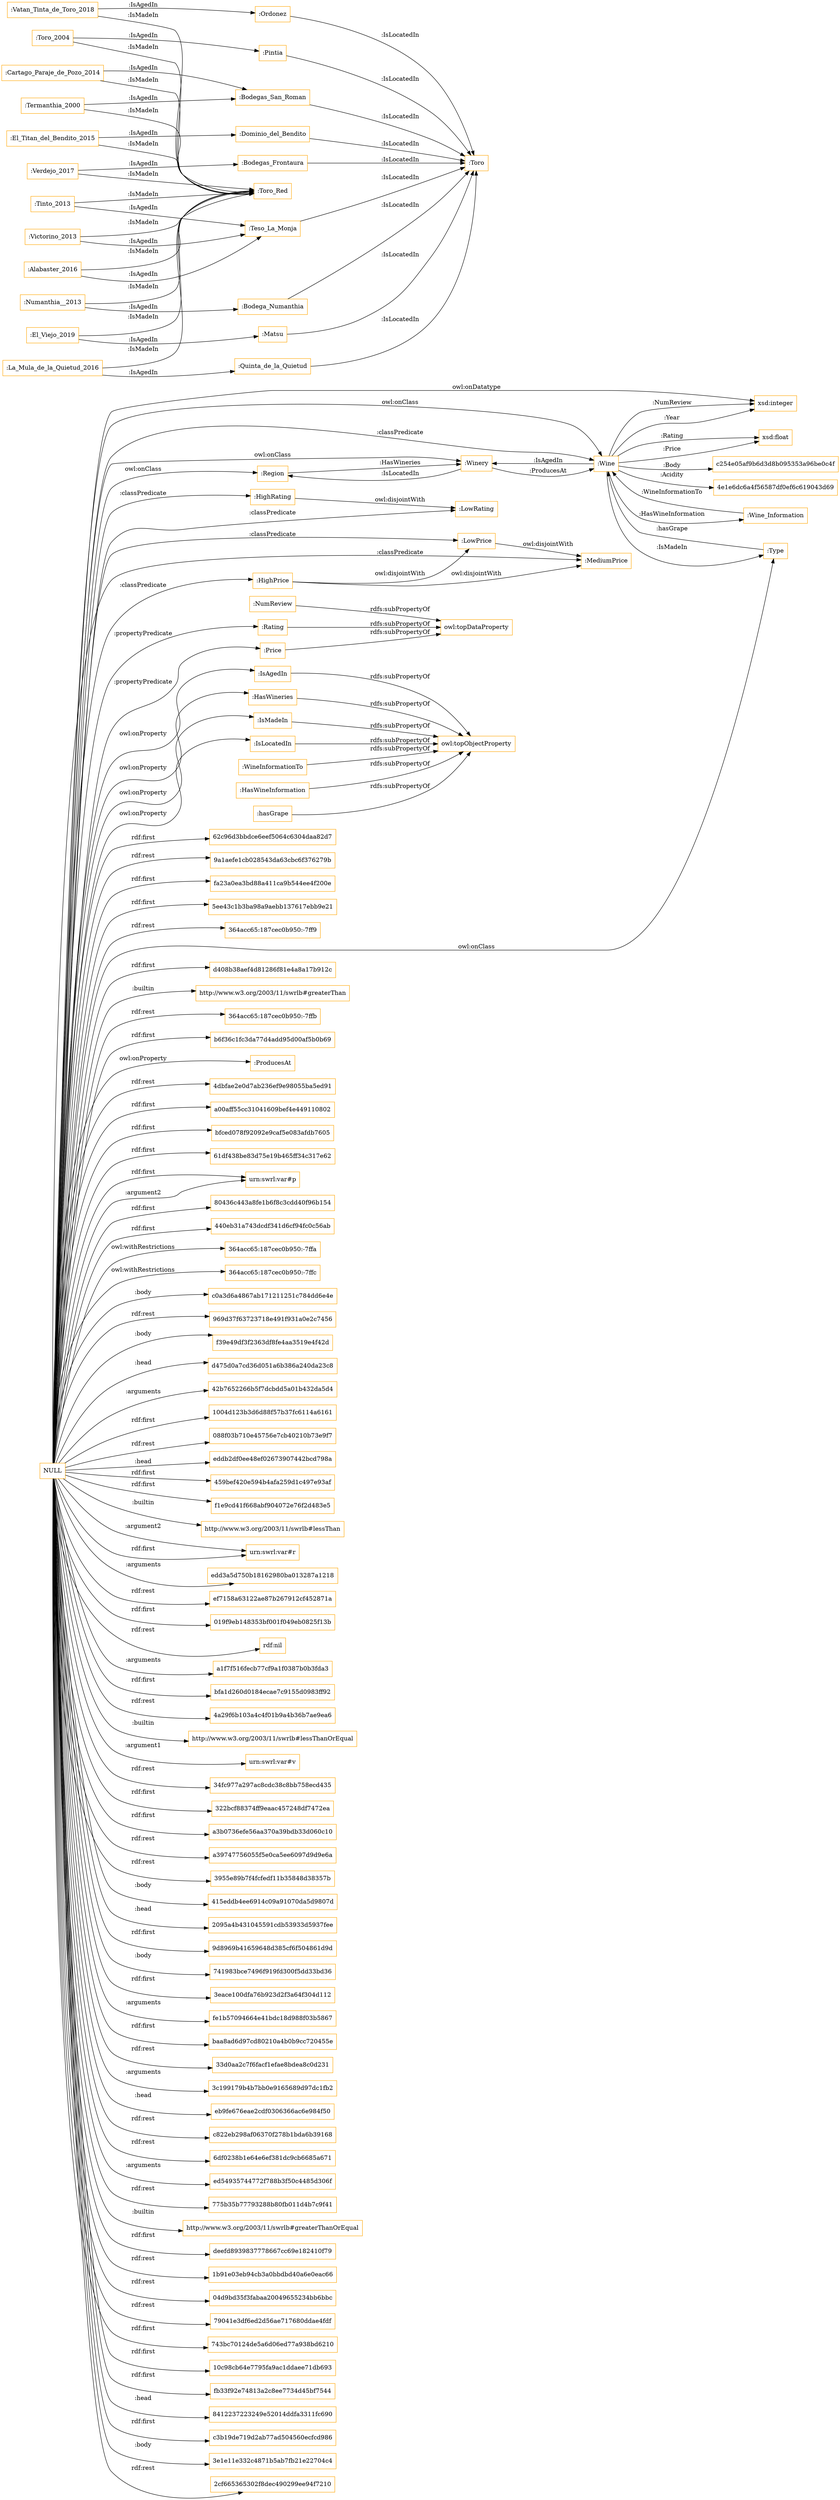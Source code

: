 digraph ar2dtool_diagram { 
rankdir=LR;
size="1501"
node [shape = rectangle, color="orange"]; ":Region" ":HighRating" ":LowRating" ":Wine_Information" ":Type" ":Wine" ":MediumPrice" ":Winery" ":LowPrice" ":HighPrice" ":Toro" ; /*classes style*/
	":Vatan_Tinta_de_Toro_2018" -> ":Ordonez" [ label = ":IsAgedIn" ];
	":Vatan_Tinta_de_Toro_2018" -> ":Toro_Red" [ label = ":IsMadeIn" ];
	":HasWineInformation" -> "owl:topObjectProperty" [ label = "rdfs:subPropertyOf" ];
	":Toro_2004" -> ":Pintia" [ label = ":IsAgedIn" ];
	":Toro_2004" -> ":Toro_Red" [ label = ":IsMadeIn" ];
	":Bodegas_San_Roman" -> ":Toro" [ label = ":IsLocatedIn" ];
	":El_Titan_del_Bendito_2015" -> ":Toro_Red" [ label = ":IsMadeIn" ];
	":El_Titan_del_Bendito_2015" -> ":Dominio_del_Bendito" [ label = ":IsAgedIn" ];
	":hasGrape" -> "owl:topObjectProperty" [ label = "rdfs:subPropertyOf" ];
	":Bodegas_Frontaura" -> ":Toro" [ label = ":IsLocatedIn" ];
	":Teso_La_Monja" -> ":Toro" [ label = ":IsLocatedIn" ];
	":Tinto_2013" -> ":Toro_Red" [ label = ":IsMadeIn" ];
	":Tinto_2013" -> ":Teso_La_Monja" [ label = ":IsAgedIn" ];
	":Bodega_Numanthia" -> ":Toro" [ label = ":IsLocatedIn" ];
	":LowPrice" -> ":MediumPrice" [ label = "owl:disjointWith" ];
	":Price" -> "owl:topDataProperty" [ label = "rdfs:subPropertyOf" ];
	":Pintia" -> ":Toro" [ label = ":IsLocatedIn" ];
	":NumReview" -> "owl:topDataProperty" [ label = "rdfs:subPropertyOf" ];
	":Matsu" -> ":Toro" [ label = ":IsLocatedIn" ];
	":HighPrice" -> ":MediumPrice" [ label = "owl:disjointWith" ];
	":HighPrice" -> ":LowPrice" [ label = "owl:disjointWith" ];
	":Victorino_2013" -> ":Teso_La_Monja" [ label = ":IsAgedIn" ];
	":Victorino_2013" -> ":Toro_Red" [ label = ":IsMadeIn" ];
	":Cartago_Paraje_de_Pozo_2014" -> ":Toro_Red" [ label = ":IsMadeIn" ];
	":Cartago_Paraje_de_Pozo_2014" -> ":Bodegas_San_Roman" [ label = ":IsAgedIn" ];
	":Dominio_del_Bendito" -> ":Toro" [ label = ":IsLocatedIn" ];
	":IsAgedIn" -> "owl:topObjectProperty" [ label = "rdfs:subPropertyOf" ];
	":Ordonez" -> ":Toro" [ label = ":IsLocatedIn" ];
	"NULL" -> ":Type" [ label = "owl:onClass" ];
	"NULL" -> "62c96d3bbdce6eef5064c6304daa82d7" [ label = "rdf:first" ];
	"NULL" -> "9a1aefe1cb028543da63cbc6f376279b" [ label = "rdf:rest" ];
	"NULL" -> "fa23a0ea3bd88a411ca9b544ee4f200e" [ label = "rdf:first" ];
	"NULL" -> "5ee43c1b3ba98a9aebb137617ebb9e21" [ label = "rdf:first" ];
	"NULL" -> "364acc65:187cec0b950:-7ff9" [ label = "rdf:rest" ];
	"NULL" -> ":LowPrice" [ label = ":classPredicate" ];
	"NULL" -> ":IsAgedIn" [ label = "owl:onProperty" ];
	"NULL" -> "xsd:integer" [ label = "owl:onDatatype" ];
	"NULL" -> "d408b38aef4d81286f81e4a8a17b912c" [ label = "rdf:first" ];
	"NULL" -> "http://www.w3.org/2003/11/swrlb#greaterThan" [ label = ":builtin" ];
	"NULL" -> "364acc65:187cec0b950:-7ffb" [ label = "rdf:rest" ];
	"NULL" -> "b6f36c1fc3da77d4add95d00af5b0b69" [ label = "rdf:first" ];
	"NULL" -> ":ProducesAt" [ label = "owl:onProperty" ];
	"NULL" -> ":Winery" [ label = "owl:onClass" ];
	"NULL" -> "4dbfae2e0d7ab236ef9e98055ba5ed91" [ label = "rdf:rest" ];
	"NULL" -> "a00aff55cc31041609bef4e449110802" [ label = "rdf:first" ];
	"NULL" -> "bfced078f92092e9caf5e083afdb7605" [ label = "rdf:first" ];
	"NULL" -> "61df438be83d75e19b465ff34c317e62" [ label = "rdf:first" ];
	"NULL" -> "urn:swrl:var#p" [ label = "rdf:first" ];
	"NULL" -> "80436c443a8fe1b6f8c3cdd40f96b154" [ label = "rdf:first" ];
	"NULL" -> ":HasWineries" [ label = "owl:onProperty" ];
	"NULL" -> "440eb31a743dcdf341d6cf94fc0c56ab" [ label = "rdf:first" ];
	"NULL" -> "364acc65:187cec0b950:-7ffa" [ label = "owl:withRestrictions" ];
	"NULL" -> "364acc65:187cec0b950:-7ffc" [ label = "owl:withRestrictions" ];
	"NULL" -> "c0a3d6a4867ab171211251c784dd6e4e" [ label = ":body" ];
	"NULL" -> "969d37f63723718e491f931a0e2c7456" [ label = "rdf:rest" ];
	"NULL" -> "f39e49df3f2363df8fe4aa3519e4f42d" [ label = ":body" ];
	"NULL" -> "d475d0a7cd36d051a6b386a240da23c8" [ label = ":head" ];
	"NULL" -> "42b7652266b5f7dcbdd5a01b432da5d4" [ label = ":arguments" ];
	"NULL" -> "1004d123b3d6d88f57b37fc6114a6161" [ label = "rdf:first" ];
	"NULL" -> "088f03b710e45756e7cb40210b73e9f7" [ label = "rdf:rest" ];
	"NULL" -> "eddb2df0ee48ef02673907442bcd798a" [ label = ":head" ];
	"NULL" -> "459bef420e594b4afa259d1c497e93af" [ label = "rdf:first" ];
	"NULL" -> "f1e9cd41f668abf904072e76f2d483e5" [ label = "rdf:first" ];
	"NULL" -> ":Wine" [ label = "owl:onClass" ];
	"NULL" -> "http://www.w3.org/2003/11/swrlb#lessThan" [ label = ":builtin" ];
	"NULL" -> "urn:swrl:var#r" [ label = ":argument2" ];
	"NULL" -> "edd3a5d750b18162980ba013287a1218" [ label = ":arguments" ];
	"NULL" -> ":LowRating" [ label = ":classPredicate" ];
	"NULL" -> "ef7158a63122ae87b267912cf452871a" [ label = "rdf:rest" ];
	"NULL" -> "019f9eb148353bf001f049eb0825f13b" [ label = "rdf:first" ];
	"NULL" -> ":MediumPrice" [ label = ":classPredicate" ];
	"NULL" -> "rdf:nil" [ label = "rdf:rest" ];
	"NULL" -> ":Price" [ label = ":propertyPredicate" ];
	"NULL" -> "a1f7f516fecb77cf9a1f0387b0b3fda3" [ label = ":arguments" ];
	"NULL" -> "bfa1d260d0184ecae7c9155d0983ff92" [ label = "rdf:first" ];
	"NULL" -> "4a29f6b103a4c4f01b9a4b36b7ae9ea6" [ label = "rdf:rest" ];
	"NULL" -> "http://www.w3.org/2003/11/swrlb#lessThanOrEqual" [ label = ":builtin" ];
	"NULL" -> "urn:swrl:var#v" [ label = ":argument1" ];
	"NULL" -> "34fc977a297ac8cdc38c8bb758ecd435" [ label = "rdf:rest" ];
	"NULL" -> "322bcf88374ff9eaac457248df7472ea" [ label = "rdf:first" ];
	"NULL" -> "a3b0736efe56aa370a39bdb33d060c10" [ label = "rdf:first" ];
	"NULL" -> "a39747756055f5e0ca5ee6097d9d9e6a" [ label = "rdf:rest" ];
	"NULL" -> "3955e89b7f4fcfedf11b35848d38357b" [ label = "rdf:rest" ];
	"NULL" -> ":HighPrice" [ label = ":classPredicate" ];
	"NULL" -> "415eddb4ee6914c09a91070da5d9807d" [ label = ":body" ];
	"NULL" -> "2095a4b431045591cdb53933d5937fee" [ label = ":head" ];
	"NULL" -> ":Wine" [ label = ":classPredicate" ];
	"NULL" -> "9d8969b41659648d385cf6f504861d9d" [ label = "rdf:first" ];
	"NULL" -> "741983bce7496f919fd300f5dd33bd36" [ label = ":body" ];
	"NULL" -> "3eace100dfa76b923d2f3a64f304d112" [ label = "rdf:first" ];
	"NULL" -> "fe1b57094664e41bdc18d988f03b5867" [ label = ":arguments" ];
	"NULL" -> "baa8ad6d97cd80210a4b0b9cc720455e" [ label = "rdf:first" ];
	"NULL" -> "33d0aa2c7f6facf1efae8bdea8c0d231" [ label = "rdf:rest" ];
	"NULL" -> "3c199179b4b7bb0e9165689d97dc1fb2" [ label = ":arguments" ];
	"NULL" -> "eb9fe676eae2cdf0306366ac6e984f50" [ label = ":head" ];
	"NULL" -> "c822eb298af06370f278b1bda6b39168" [ label = "rdf:rest" ];
	"NULL" -> "6df0238b1e64e6ef381dc9cb6685a671" [ label = "rdf:rest" ];
	"NULL" -> ":Rating" [ label = ":propertyPredicate" ];
	"NULL" -> "ed54935744772f788b3f50c4485d306f" [ label = ":arguments" ];
	"NULL" -> "775b35b77793288b80fb011d4b7c9f41" [ label = "rdf:rest" ];
	"NULL" -> ":IsMadeIn" [ label = "owl:onProperty" ];
	"NULL" -> "urn:swrl:var#p" [ label = ":argument2" ];
	"NULL" -> "http://www.w3.org/2003/11/swrlb#greaterThanOrEqual" [ label = ":builtin" ];
	"NULL" -> ":IsLocatedIn" [ label = "owl:onProperty" ];
	"NULL" -> "deefd8939837778667cc69e182410f79" [ label = "rdf:first" ];
	"NULL" -> "1b91e03eb94cb3a0bbdbd40a6e0eac66" [ label = "rdf:rest" ];
	"NULL" -> ":HighRating" [ label = ":classPredicate" ];
	"NULL" -> "04d9bd35f3fabaa20049655234bb6bbc" [ label = "rdf:rest" ];
	"NULL" -> "79041e3df6ed2d56ae717680ddae4fdf" [ label = "rdf:rest" ];
	"NULL" -> "743bc70124de5a6d06ed77a938bd6210" [ label = "rdf:first" ];
	"NULL" -> ":Region" [ label = "owl:onClass" ];
	"NULL" -> "urn:swrl:var#r" [ label = "rdf:first" ];
	"NULL" -> "10c98cb64e7795fa9ac1ddaee71db693" [ label = "rdf:first" ];
	"NULL" -> "fb33f92e74813a2c8ee7734d45bf7544" [ label = "rdf:first" ];
	"NULL" -> "8412237223249e52014ddfa3311fc690" [ label = ":head" ];
	"NULL" -> "c3b19de719d2ab77ad504560ecfcd986" [ label = "rdf:first" ];
	"NULL" -> "3e1e11e332c4871b5ab7fb21e22704c4" [ label = ":body" ];
	"NULL" -> "2cf665365302f8dec490299ee94f7210" [ label = "rdf:rest" ];
	":IsMadeIn" -> "owl:topObjectProperty" [ label = "rdfs:subPropertyOf" ];
	":Quinta_de_la_Quietud" -> ":Toro" [ label = ":IsLocatedIn" ];
	":HasWineries" -> "owl:topObjectProperty" [ label = "rdfs:subPropertyOf" ];
	":HighRating" -> ":LowRating" [ label = "owl:disjointWith" ];
	":Rating" -> "owl:topDataProperty" [ label = "rdfs:subPropertyOf" ];
	":IsLocatedIn" -> "owl:topObjectProperty" [ label = "rdfs:subPropertyOf" ];
	":Termanthia_2000" -> ":Bodegas_San_Roman" [ label = ":IsAgedIn" ];
	":Termanthia_2000" -> ":Toro_Red" [ label = ":IsMadeIn" ];
	":La_Mula_de_la_Quietud_2016" -> ":Toro_Red" [ label = ":IsMadeIn" ];
	":La_Mula_de_la_Quietud_2016" -> ":Quinta_de_la_Quietud" [ label = ":IsAgedIn" ];
	":Numanthia__2013" -> ":Toro_Red" [ label = ":IsMadeIn" ];
	":Numanthia__2013" -> ":Bodega_Numanthia" [ label = ":IsAgedIn" ];
	":WineInformationTo" -> "owl:topObjectProperty" [ label = "rdfs:subPropertyOf" ];
	":Verdejo_2017" -> ":Bodegas_Frontaura" [ label = ":IsAgedIn" ];
	":Verdejo_2017" -> ":Toro_Red" [ label = ":IsMadeIn" ];
	":Alabaster_2016" -> ":Teso_La_Monja" [ label = ":IsAgedIn" ];
	":Alabaster_2016" -> ":Toro_Red" [ label = ":IsMadeIn" ];
	":El_Viejo_2019" -> ":Toro_Red" [ label = ":IsMadeIn" ];
	":El_Viejo_2019" -> ":Matsu" [ label = ":IsAgedIn" ];
	":Type" -> ":Wine" [ label = ":hasGrape" ];
	":Region" -> ":Winery" [ label = ":HasWineries" ];
	":Wine" -> "xsd:float" [ label = ":Price" ];
	":Wine" -> "xsd:float" [ label = ":Rating" ];
	":Wine_Information" -> ":Wine" [ label = ":WineInformationTo" ];
	":Wine" -> "xsd:integer" [ label = ":NumReview" ];
	":Wine" -> "xsd:integer" [ label = ":Year" ];
	":Winery" -> ":Wine" [ label = ":ProducesAt" ];
	":Wine" -> ":Winery" [ label = ":IsAgedIn" ];
	":Wine" -> ":Wine_Information" [ label = ":HasWineInformation" ];
	":Winery" -> ":Region" [ label = ":IsLocatedIn" ];
	":Wine" -> "c254e05af9b6d3d8b095353a96be0c4f" [ label = ":Body" ];
	":Wine" -> ":Type" [ label = ":IsMadeIn" ];
	":Wine" -> "4e1e6dc6a4f56587df0ef6c619043d69" [ label = ":Acidity" ];

}
